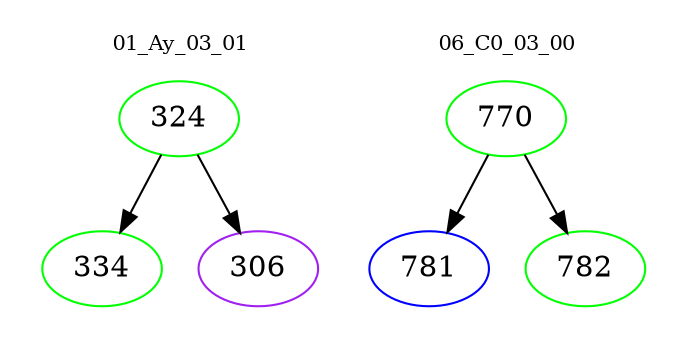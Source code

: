 digraph{
subgraph cluster_0 {
color = white
label = "01_Ay_03_01";
fontsize=10;
T0_324 [label="324", color="green"]
T0_324 -> T0_334 [color="black"]
T0_334 [label="334", color="green"]
T0_324 -> T0_306 [color="black"]
T0_306 [label="306", color="purple"]
}
subgraph cluster_1 {
color = white
label = "06_C0_03_00";
fontsize=10;
T1_770 [label="770", color="green"]
T1_770 -> T1_781 [color="black"]
T1_781 [label="781", color="blue"]
T1_770 -> T1_782 [color="black"]
T1_782 [label="782", color="green"]
}
}
